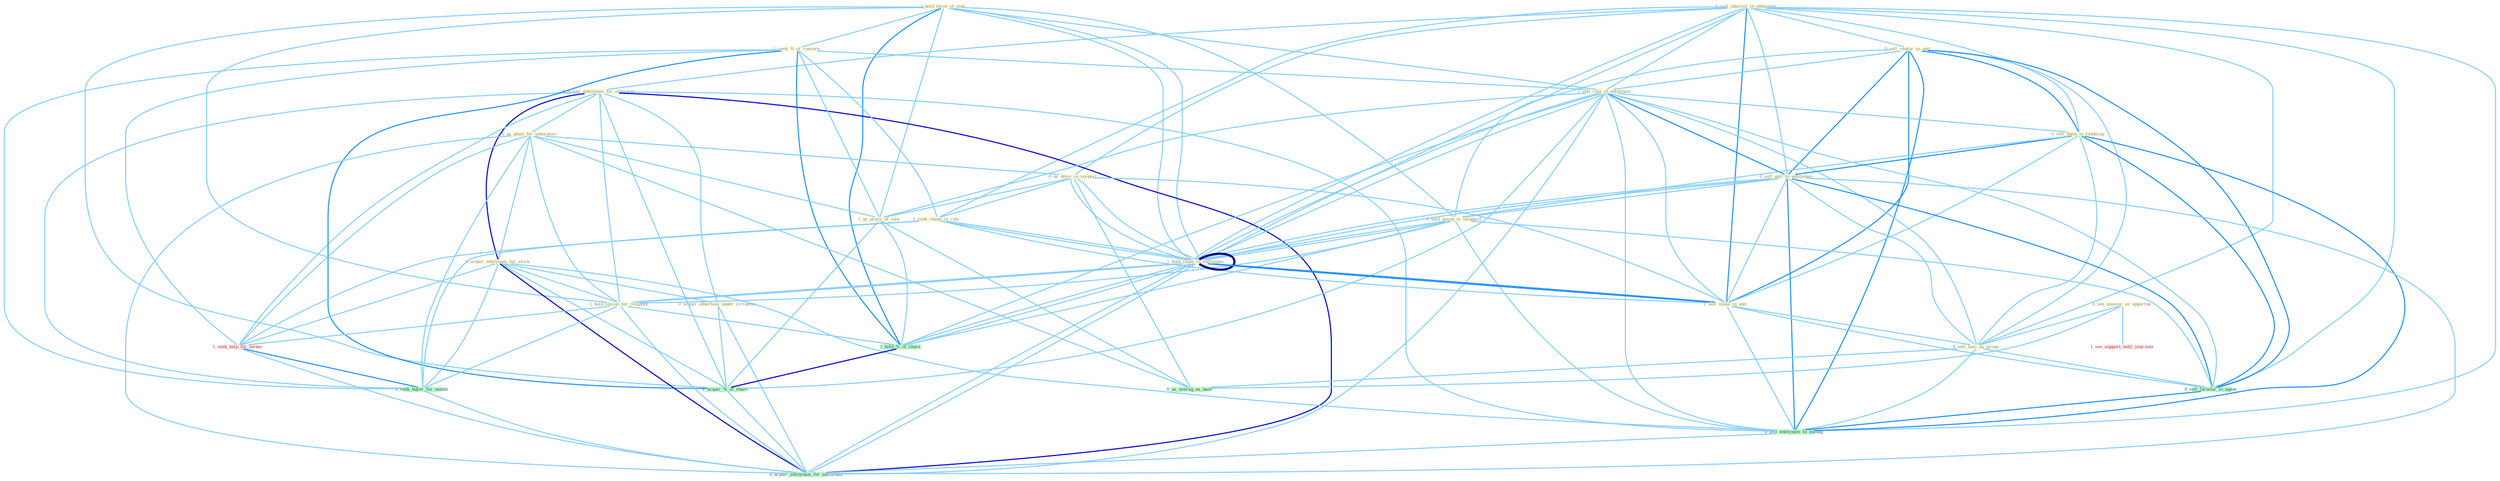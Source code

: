 Graph G{ 
    node
    [shape=polygon,style=filled,width=.5,height=.06,color="#BDFCC9",fixedsize=true,fontsize=4,
    fontcolor="#2f4f4f"];
    {node
    [color="#ffffe0", fontcolor="#8b7d6b"] "1_hold_three_of_seat " "1_sell_interest_in_othernum " "0_acquir_entitynam_for_othernum " "1_seek_%_of_concern " "0_us_plant_for_laboratori " "0_sell_ventur_to_unit " "1_sell_copi_of_entitynam " "0_sell_them_to_landscap " "0_us_devic_in_surgeri " "1_us_proce_of_sale " "0_sell_unit_to_entitynam " "0_hold_anyon_to_standard " "1_seek_chang_in_rule " "1_hold_stake_in_entitynam " "1_sell_stake_in_unit " "0_acquir_entitynam_for_stock " "1_hold_lesson_for_compani " "0_acquir_othernum_under_circumst " "0_see_measur_as_opportun " "0_sell_busi_as_group "}
{node [color="#fff0f5", fontcolor="#b22222"] "1_seek_help_for_owner " "1_see_support_until_yearnum "}
edge [color="#B0E2FF"];

	"1_hold_three_of_seat " -- "1_seek_%_of_concern " [w="1", color="#87cefa" ];
	"1_hold_three_of_seat " -- "1_sell_copi_of_entitynam " [w="1", color="#87cefa" ];
	"1_hold_three_of_seat " -- "1_us_proce_of_sale " [w="1", color="#87cefa" ];
	"1_hold_three_of_seat " -- "0_hold_anyon_to_standard " [w="1", color="#87cefa" ];
	"1_hold_three_of_seat " -- "1_hold_stake_in_entitynam " [w="1", color="#87cefa" ];
	"1_hold_three_of_seat " -- "1_hold_lesson_for_compani " [w="1", color="#87cefa" ];
	"1_hold_three_of_seat " -- "1_hold_%_of_share " [w="2", color="#1e90ff" , len=0.8];
	"1_hold_three_of_seat " -- "1_hold_stake_in_entitynam " [w="1", color="#87cefa" ];
	"1_hold_three_of_seat " -- "1_acquir_%_of_share " [w="1", color="#87cefa" ];
	"1_sell_interest_in_othernum " -- "0_acquir_entitynam_for_othernum " [w="1", color="#87cefa" ];
	"1_sell_interest_in_othernum " -- "0_sell_ventur_to_unit " [w="1", color="#87cefa" ];
	"1_sell_interest_in_othernum " -- "1_sell_copi_of_entitynam " [w="1", color="#87cefa" ];
	"1_sell_interest_in_othernum " -- "0_sell_them_to_landscap " [w="1", color="#87cefa" ];
	"1_sell_interest_in_othernum " -- "0_us_devic_in_surgeri " [w="1", color="#87cefa" ];
	"1_sell_interest_in_othernum " -- "0_sell_unit_to_entitynam " [w="1", color="#87cefa" ];
	"1_sell_interest_in_othernum " -- "1_seek_chang_in_rule " [w="1", color="#87cefa" ];
	"1_sell_interest_in_othernum " -- "1_hold_stake_in_entitynam " [w="1", color="#87cefa" ];
	"1_sell_interest_in_othernum " -- "1_sell_stake_in_unit " [w="2", color="#1e90ff" , len=0.8];
	"1_sell_interest_in_othernum " -- "0_sell_busi_as_group " [w="1", color="#87cefa" ];
	"1_sell_interest_in_othernum " -- "1_hold_stake_in_entitynam " [w="1", color="#87cefa" ];
	"1_sell_interest_in_othernum " -- "0_sell_furnitur_to_agenc " [w="1", color="#87cefa" ];
	"1_sell_interest_in_othernum " -- "0_sell_entitynam_to_manag " [w="1", color="#87cefa" ];
	"0_acquir_entitynam_for_othernum " -- "0_us_plant_for_laboratori " [w="1", color="#87cefa" ];
	"0_acquir_entitynam_for_othernum " -- "0_acquir_entitynam_for_stock " [w="3", color="#0000cd" , len=0.6];
	"0_acquir_entitynam_for_othernum " -- "1_hold_lesson_for_compani " [w="1", color="#87cefa" ];
	"0_acquir_entitynam_for_othernum " -- "0_acquir_othernum_under_circumst " [w="1", color="#87cefa" ];
	"0_acquir_entitynam_for_othernum " -- "1_seek_help_for_owner " [w="1", color="#87cefa" ];
	"0_acquir_entitynam_for_othernum " -- "0_seek_buyer_for_month " [w="1", color="#87cefa" ];
	"0_acquir_entitynam_for_othernum " -- "1_acquir_%_of_share " [w="1", color="#87cefa" ];
	"0_acquir_entitynam_for_othernum " -- "0_sell_entitynam_to_manag " [w="1", color="#87cefa" ];
	"0_acquir_entitynam_for_othernum " -- "0_acquir_entitynam_for_entitynam " [w="3", color="#0000cd" , len=0.6];
	"1_seek_%_of_concern " -- "1_sell_copi_of_entitynam " [w="1", color="#87cefa" ];
	"1_seek_%_of_concern " -- "1_us_proce_of_sale " [w="1", color="#87cefa" ];
	"1_seek_%_of_concern " -- "1_seek_chang_in_rule " [w="1", color="#87cefa" ];
	"1_seek_%_of_concern " -- "1_hold_%_of_share " [w="2", color="#1e90ff" , len=0.8];
	"1_seek_%_of_concern " -- "1_seek_help_for_owner " [w="1", color="#87cefa" ];
	"1_seek_%_of_concern " -- "0_seek_buyer_for_month " [w="1", color="#87cefa" ];
	"1_seek_%_of_concern " -- "1_acquir_%_of_share " [w="2", color="#1e90ff" , len=0.8];
	"0_us_plant_for_laboratori " -- "0_us_devic_in_surgeri " [w="1", color="#87cefa" ];
	"0_us_plant_for_laboratori " -- "1_us_proce_of_sale " [w="1", color="#87cefa" ];
	"0_us_plant_for_laboratori " -- "0_acquir_entitynam_for_stock " [w="1", color="#87cefa" ];
	"0_us_plant_for_laboratori " -- "1_hold_lesson_for_compani " [w="1", color="#87cefa" ];
	"0_us_plant_for_laboratori " -- "1_seek_help_for_owner " [w="1", color="#87cefa" ];
	"0_us_plant_for_laboratori " -- "0_seek_buyer_for_month " [w="1", color="#87cefa" ];
	"0_us_plant_for_laboratori " -- "0_us_averag_as_base " [w="1", color="#87cefa" ];
	"0_us_plant_for_laboratori " -- "0_acquir_entitynam_for_entitynam " [w="1", color="#87cefa" ];
	"0_sell_ventur_to_unit " -- "1_sell_copi_of_entitynam " [w="1", color="#87cefa" ];
	"0_sell_ventur_to_unit " -- "0_sell_them_to_landscap " [w="2", color="#1e90ff" , len=0.8];
	"0_sell_ventur_to_unit " -- "0_sell_unit_to_entitynam " [w="2", color="#1e90ff" , len=0.8];
	"0_sell_ventur_to_unit " -- "0_hold_anyon_to_standard " [w="1", color="#87cefa" ];
	"0_sell_ventur_to_unit " -- "1_sell_stake_in_unit " [w="2", color="#1e90ff" , len=0.8];
	"0_sell_ventur_to_unit " -- "0_sell_busi_as_group " [w="1", color="#87cefa" ];
	"0_sell_ventur_to_unit " -- "0_sell_furnitur_to_agenc " [w="2", color="#1e90ff" , len=0.8];
	"0_sell_ventur_to_unit " -- "0_sell_entitynam_to_manag " [w="2", color="#1e90ff" , len=0.8];
	"1_sell_copi_of_entitynam " -- "0_sell_them_to_landscap " [w="1", color="#87cefa" ];
	"1_sell_copi_of_entitynam " -- "1_us_proce_of_sale " [w="1", color="#87cefa" ];
	"1_sell_copi_of_entitynam " -- "0_sell_unit_to_entitynam " [w="2", color="#1e90ff" , len=0.8];
	"1_sell_copi_of_entitynam " -- "1_hold_stake_in_entitynam " [w="1", color="#87cefa" ];
	"1_sell_copi_of_entitynam " -- "1_sell_stake_in_unit " [w="1", color="#87cefa" ];
	"1_sell_copi_of_entitynam " -- "0_sell_busi_as_group " [w="1", color="#87cefa" ];
	"1_sell_copi_of_entitynam " -- "1_hold_%_of_share " [w="1", color="#87cefa" ];
	"1_sell_copi_of_entitynam " -- "1_hold_stake_in_entitynam " [w="1", color="#87cefa" ];
	"1_sell_copi_of_entitynam " -- "1_acquir_%_of_share " [w="1", color="#87cefa" ];
	"1_sell_copi_of_entitynam " -- "0_sell_furnitur_to_agenc " [w="1", color="#87cefa" ];
	"1_sell_copi_of_entitynam " -- "0_sell_entitynam_to_manag " [w="1", color="#87cefa" ];
	"1_sell_copi_of_entitynam " -- "0_acquir_entitynam_for_entitynam " [w="1", color="#87cefa" ];
	"0_sell_them_to_landscap " -- "0_sell_unit_to_entitynam " [w="2", color="#1e90ff" , len=0.8];
	"0_sell_them_to_landscap " -- "0_hold_anyon_to_standard " [w="1", color="#87cefa" ];
	"0_sell_them_to_landscap " -- "1_sell_stake_in_unit " [w="1", color="#87cefa" ];
	"0_sell_them_to_landscap " -- "0_sell_busi_as_group " [w="1", color="#87cefa" ];
	"0_sell_them_to_landscap " -- "0_sell_furnitur_to_agenc " [w="2", color="#1e90ff" , len=0.8];
	"0_sell_them_to_landscap " -- "0_sell_entitynam_to_manag " [w="2", color="#1e90ff" , len=0.8];
	"0_us_devic_in_surgeri " -- "1_us_proce_of_sale " [w="1", color="#87cefa" ];
	"0_us_devic_in_surgeri " -- "1_seek_chang_in_rule " [w="1", color="#87cefa" ];
	"0_us_devic_in_surgeri " -- "1_hold_stake_in_entitynam " [w="1", color="#87cefa" ];
	"0_us_devic_in_surgeri " -- "1_sell_stake_in_unit " [w="1", color="#87cefa" ];
	"0_us_devic_in_surgeri " -- "1_hold_stake_in_entitynam " [w="1", color="#87cefa" ];
	"0_us_devic_in_surgeri " -- "0_us_averag_as_base " [w="1", color="#87cefa" ];
	"1_us_proce_of_sale " -- "1_hold_%_of_share " [w="1", color="#87cefa" ];
	"1_us_proce_of_sale " -- "1_acquir_%_of_share " [w="1", color="#87cefa" ];
	"1_us_proce_of_sale " -- "0_us_averag_as_base " [w="1", color="#87cefa" ];
	"0_sell_unit_to_entitynam " -- "0_hold_anyon_to_standard " [w="1", color="#87cefa" ];
	"0_sell_unit_to_entitynam " -- "1_hold_stake_in_entitynam " [w="1", color="#87cefa" ];
	"0_sell_unit_to_entitynam " -- "1_sell_stake_in_unit " [w="1", color="#87cefa" ];
	"0_sell_unit_to_entitynam " -- "0_sell_busi_as_group " [w="1", color="#87cefa" ];
	"0_sell_unit_to_entitynam " -- "1_hold_stake_in_entitynam " [w="1", color="#87cefa" ];
	"0_sell_unit_to_entitynam " -- "0_sell_furnitur_to_agenc " [w="2", color="#1e90ff" , len=0.8];
	"0_sell_unit_to_entitynam " -- "0_sell_entitynam_to_manag " [w="2", color="#1e90ff" , len=0.8];
	"0_sell_unit_to_entitynam " -- "0_acquir_entitynam_for_entitynam " [w="1", color="#87cefa" ];
	"0_hold_anyon_to_standard " -- "1_hold_stake_in_entitynam " [w="1", color="#87cefa" ];
	"0_hold_anyon_to_standard " -- "1_hold_lesson_for_compani " [w="1", color="#87cefa" ];
	"0_hold_anyon_to_standard " -- "1_hold_%_of_share " [w="1", color="#87cefa" ];
	"0_hold_anyon_to_standard " -- "1_hold_stake_in_entitynam " [w="1", color="#87cefa" ];
	"0_hold_anyon_to_standard " -- "0_sell_furnitur_to_agenc " [w="1", color="#87cefa" ];
	"0_hold_anyon_to_standard " -- "0_sell_entitynam_to_manag " [w="1", color="#87cefa" ];
	"1_seek_chang_in_rule " -- "1_hold_stake_in_entitynam " [w="1", color="#87cefa" ];
	"1_seek_chang_in_rule " -- "1_sell_stake_in_unit " [w="1", color="#87cefa" ];
	"1_seek_chang_in_rule " -- "1_hold_stake_in_entitynam " [w="1", color="#87cefa" ];
	"1_seek_chang_in_rule " -- "1_seek_help_for_owner " [w="1", color="#87cefa" ];
	"1_seek_chang_in_rule " -- "0_seek_buyer_for_month " [w="1", color="#87cefa" ];
	"1_hold_stake_in_entitynam " -- "1_sell_stake_in_unit " [w="2", color="#1e90ff" , len=0.8];
	"1_hold_stake_in_entitynam " -- "1_hold_lesson_for_compani " [w="1", color="#87cefa" ];
	"1_hold_stake_in_entitynam " -- "1_hold_%_of_share " [w="1", color="#87cefa" ];
	"1_hold_stake_in_entitynam " -- "1_hold_stake_in_entitynam " [w="4", style=bold, color="#000080", len=0.4];
	"1_hold_stake_in_entitynam " -- "0_acquir_entitynam_for_entitynam " [w="1", color="#87cefa" ];
	"1_sell_stake_in_unit " -- "0_sell_busi_as_group " [w="1", color="#87cefa" ];
	"1_sell_stake_in_unit " -- "1_hold_stake_in_entitynam " [w="2", color="#1e90ff" , len=0.8];
	"1_sell_stake_in_unit " -- "0_sell_furnitur_to_agenc " [w="1", color="#87cefa" ];
	"1_sell_stake_in_unit " -- "0_sell_entitynam_to_manag " [w="1", color="#87cefa" ];
	"0_acquir_entitynam_for_stock " -- "1_hold_lesson_for_compani " [w="1", color="#87cefa" ];
	"0_acquir_entitynam_for_stock " -- "0_acquir_othernum_under_circumst " [w="1", color="#87cefa" ];
	"0_acquir_entitynam_for_stock " -- "1_seek_help_for_owner " [w="1", color="#87cefa" ];
	"0_acquir_entitynam_for_stock " -- "0_seek_buyer_for_month " [w="1", color="#87cefa" ];
	"0_acquir_entitynam_for_stock " -- "1_acquir_%_of_share " [w="1", color="#87cefa" ];
	"0_acquir_entitynam_for_stock " -- "0_sell_entitynam_to_manag " [w="1", color="#87cefa" ];
	"0_acquir_entitynam_for_stock " -- "0_acquir_entitynam_for_entitynam " [w="3", color="#0000cd" , len=0.6];
	"1_hold_lesson_for_compani " -- "1_hold_%_of_share " [w="1", color="#87cefa" ];
	"1_hold_lesson_for_compani " -- "1_hold_stake_in_entitynam " [w="1", color="#87cefa" ];
	"1_hold_lesson_for_compani " -- "1_seek_help_for_owner " [w="1", color="#87cefa" ];
	"1_hold_lesson_for_compani " -- "0_seek_buyer_for_month " [w="1", color="#87cefa" ];
	"1_hold_lesson_for_compani " -- "0_acquir_entitynam_for_entitynam " [w="1", color="#87cefa" ];
	"0_acquir_othernum_under_circumst " -- "1_acquir_%_of_share " [w="1", color="#87cefa" ];
	"0_acquir_othernum_under_circumst " -- "0_acquir_entitynam_for_entitynam " [w="1", color="#87cefa" ];
	"0_see_measur_as_opportun " -- "0_sell_busi_as_group " [w="1", color="#87cefa" ];
	"0_see_measur_as_opportun " -- "1_see_support_until_yearnum " [w="1", color="#87cefa" ];
	"0_see_measur_as_opportun " -- "0_us_averag_as_base " [w="1", color="#87cefa" ];
	"0_sell_busi_as_group " -- "0_sell_furnitur_to_agenc " [w="1", color="#87cefa" ];
	"0_sell_busi_as_group " -- "0_us_averag_as_base " [w="1", color="#87cefa" ];
	"0_sell_busi_as_group " -- "0_sell_entitynam_to_manag " [w="1", color="#87cefa" ];
	"1_hold_%_of_share " -- "1_hold_stake_in_entitynam " [w="1", color="#87cefa" ];
	"1_hold_%_of_share " -- "1_acquir_%_of_share " [w="3", color="#0000cd" , len=0.6];
	"1_hold_stake_in_entitynam " -- "0_acquir_entitynam_for_entitynam " [w="1", color="#87cefa" ];
	"1_seek_help_for_owner " -- "0_seek_buyer_for_month " [w="2", color="#1e90ff" , len=0.8];
	"1_seek_help_for_owner " -- "0_acquir_entitynam_for_entitynam " [w="1", color="#87cefa" ];
	"0_seek_buyer_for_month " -- "0_acquir_entitynam_for_entitynam " [w="1", color="#87cefa" ];
	"1_acquir_%_of_share " -- "0_acquir_entitynam_for_entitynam " [w="1", color="#87cefa" ];
	"0_sell_furnitur_to_agenc " -- "0_sell_entitynam_to_manag " [w="2", color="#1e90ff" , len=0.8];
	"0_sell_entitynam_to_manag " -- "0_acquir_entitynam_for_entitynam " [w="1", color="#87cefa" ];
}